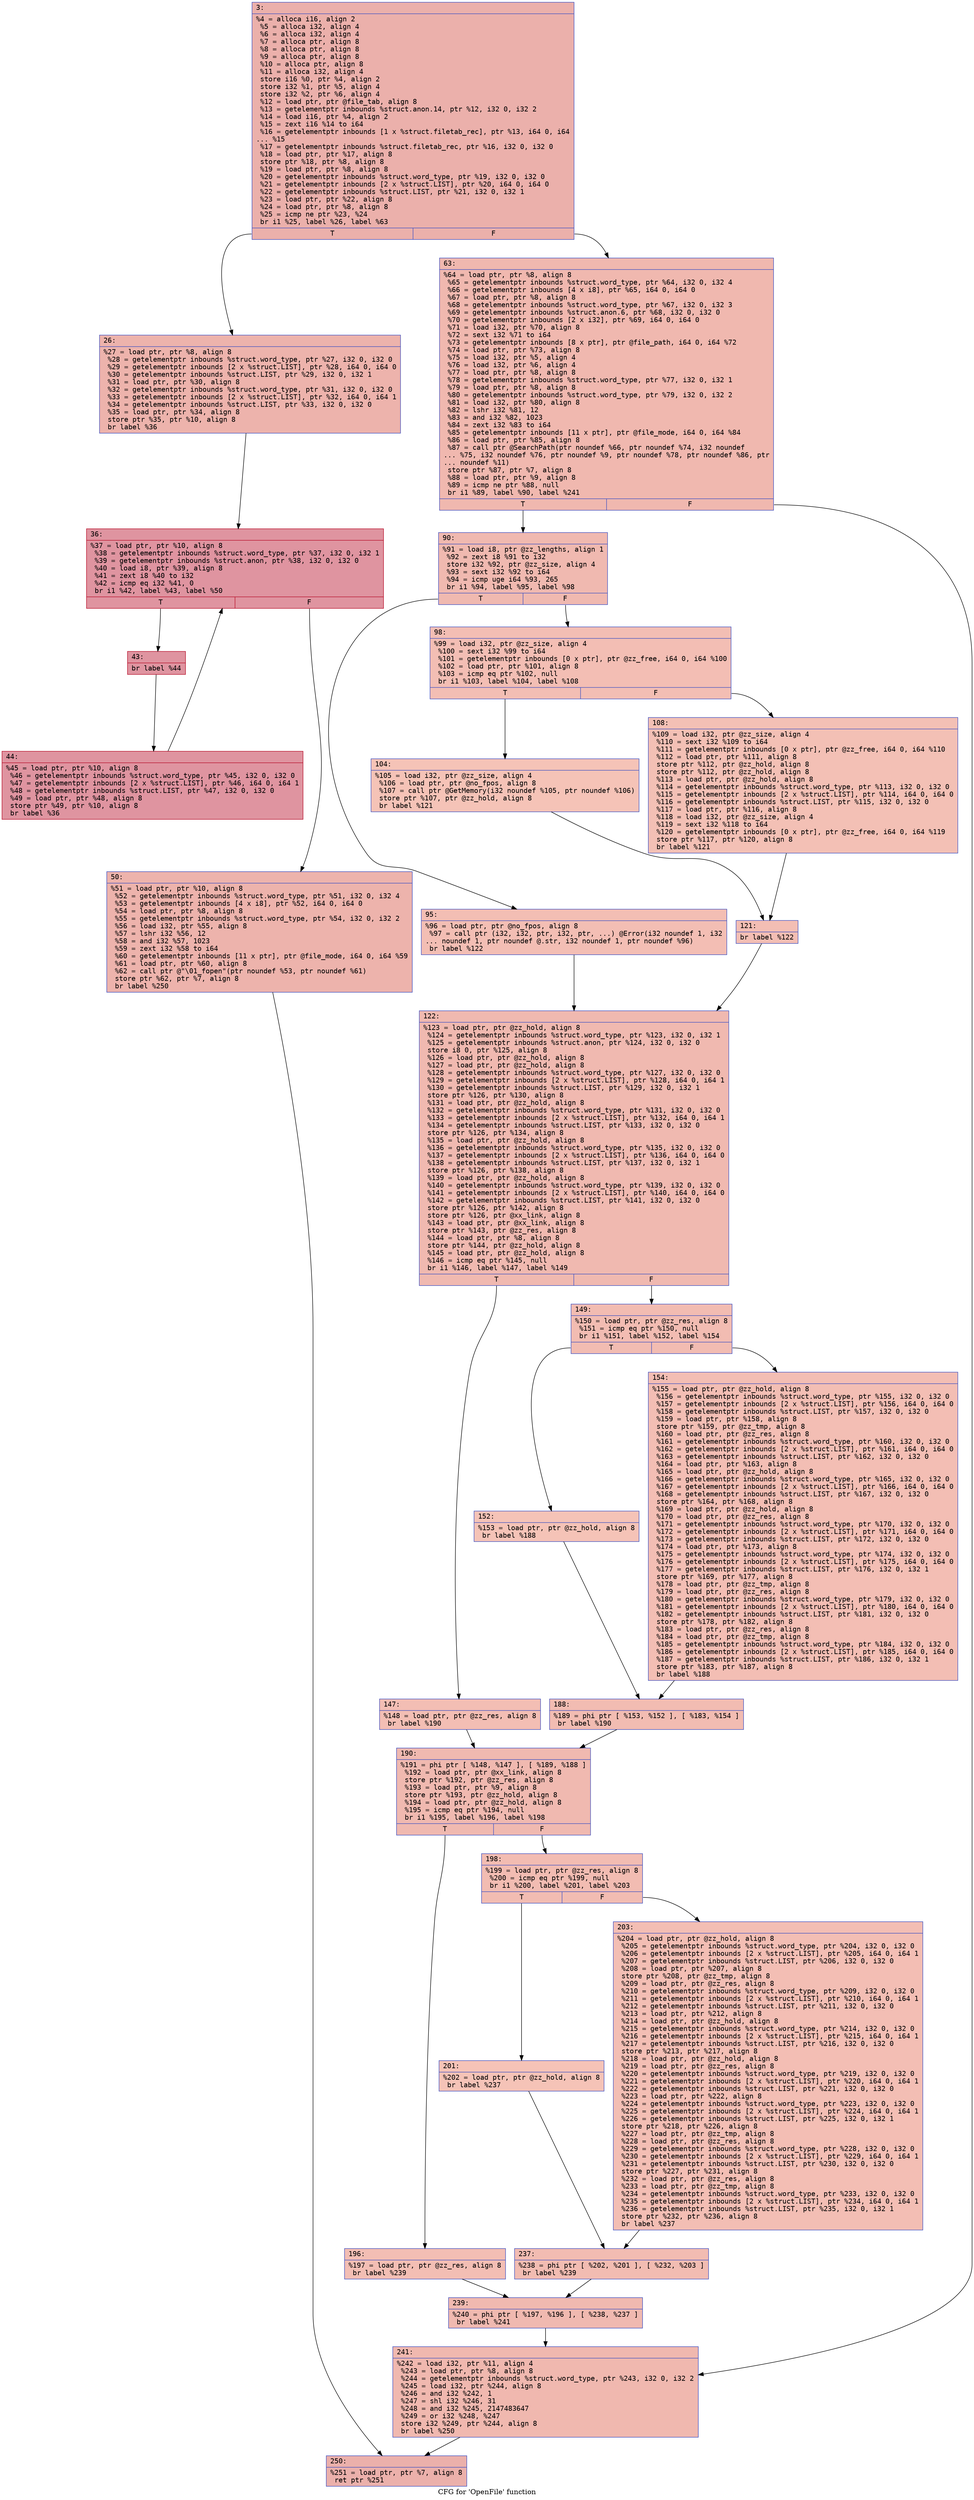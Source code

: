 digraph "CFG for 'OpenFile' function" {
	label="CFG for 'OpenFile' function";

	Node0x60000399b4d0 [shape=record,color="#3d50c3ff", style=filled, fillcolor="#d24b4070" fontname="Courier",label="{3:\l|  %4 = alloca i16, align 2\l  %5 = alloca i32, align 4\l  %6 = alloca i32, align 4\l  %7 = alloca ptr, align 8\l  %8 = alloca ptr, align 8\l  %9 = alloca ptr, align 8\l  %10 = alloca ptr, align 8\l  %11 = alloca i32, align 4\l  store i16 %0, ptr %4, align 2\l  store i32 %1, ptr %5, align 4\l  store i32 %2, ptr %6, align 4\l  %12 = load ptr, ptr @file_tab, align 8\l  %13 = getelementptr inbounds %struct.anon.14, ptr %12, i32 0, i32 2\l  %14 = load i16, ptr %4, align 2\l  %15 = zext i16 %14 to i64\l  %16 = getelementptr inbounds [1 x %struct.filetab_rec], ptr %13, i64 0, i64\l... %15\l  %17 = getelementptr inbounds %struct.filetab_rec, ptr %16, i32 0, i32 0\l  %18 = load ptr, ptr %17, align 8\l  store ptr %18, ptr %8, align 8\l  %19 = load ptr, ptr %8, align 8\l  %20 = getelementptr inbounds %struct.word_type, ptr %19, i32 0, i32 0\l  %21 = getelementptr inbounds [2 x %struct.LIST], ptr %20, i64 0, i64 0\l  %22 = getelementptr inbounds %struct.LIST, ptr %21, i32 0, i32 1\l  %23 = load ptr, ptr %22, align 8\l  %24 = load ptr, ptr %8, align 8\l  %25 = icmp ne ptr %23, %24\l  br i1 %25, label %26, label %63\l|{<s0>T|<s1>F}}"];
	Node0x60000399b4d0:s0 -> Node0x60000399b520[tooltip="3 -> 26\nProbability 62.50%" ];
	Node0x60000399b4d0:s1 -> Node0x60000399b6b0[tooltip="3 -> 63\nProbability 37.50%" ];
	Node0x60000399b520 [shape=record,color="#3d50c3ff", style=filled, fillcolor="#d6524470" fontname="Courier",label="{26:\l|  %27 = load ptr, ptr %8, align 8\l  %28 = getelementptr inbounds %struct.word_type, ptr %27, i32 0, i32 0\l  %29 = getelementptr inbounds [2 x %struct.LIST], ptr %28, i64 0, i64 0\l  %30 = getelementptr inbounds %struct.LIST, ptr %29, i32 0, i32 1\l  %31 = load ptr, ptr %30, align 8\l  %32 = getelementptr inbounds %struct.word_type, ptr %31, i32 0, i32 0\l  %33 = getelementptr inbounds [2 x %struct.LIST], ptr %32, i64 0, i64 1\l  %34 = getelementptr inbounds %struct.LIST, ptr %33, i32 0, i32 0\l  %35 = load ptr, ptr %34, align 8\l  store ptr %35, ptr %10, align 8\l  br label %36\l}"];
	Node0x60000399b520 -> Node0x60000399b570[tooltip="26 -> 36\nProbability 100.00%" ];
	Node0x60000399b570 [shape=record,color="#b70d28ff", style=filled, fillcolor="#b70d2870" fontname="Courier",label="{36:\l|  %37 = load ptr, ptr %10, align 8\l  %38 = getelementptr inbounds %struct.word_type, ptr %37, i32 0, i32 1\l  %39 = getelementptr inbounds %struct.anon, ptr %38, i32 0, i32 0\l  %40 = load i8, ptr %39, align 8\l  %41 = zext i8 %40 to i32\l  %42 = icmp eq i32 %41, 0\l  br i1 %42, label %43, label %50\l|{<s0>T|<s1>F}}"];
	Node0x60000399b570:s0 -> Node0x60000399b5c0[tooltip="36 -> 43\nProbability 96.88%" ];
	Node0x60000399b570:s1 -> Node0x60000399b660[tooltip="36 -> 50\nProbability 3.12%" ];
	Node0x60000399b5c0 [shape=record,color="#b70d28ff", style=filled, fillcolor="#b70d2870" fontname="Courier",label="{43:\l|  br label %44\l}"];
	Node0x60000399b5c0 -> Node0x60000399b610[tooltip="43 -> 44\nProbability 100.00%" ];
	Node0x60000399b610 [shape=record,color="#b70d28ff", style=filled, fillcolor="#b70d2870" fontname="Courier",label="{44:\l|  %45 = load ptr, ptr %10, align 8\l  %46 = getelementptr inbounds %struct.word_type, ptr %45, i32 0, i32 0\l  %47 = getelementptr inbounds [2 x %struct.LIST], ptr %46, i64 0, i64 1\l  %48 = getelementptr inbounds %struct.LIST, ptr %47, i32 0, i32 0\l  %49 = load ptr, ptr %48, align 8\l  store ptr %49, ptr %10, align 8\l  br label %36\l}"];
	Node0x60000399b610 -> Node0x60000399b570[tooltip="44 -> 36\nProbability 100.00%" ];
	Node0x60000399b660 [shape=record,color="#3d50c3ff", style=filled, fillcolor="#d6524470" fontname="Courier",label="{50:\l|  %51 = load ptr, ptr %10, align 8\l  %52 = getelementptr inbounds %struct.word_type, ptr %51, i32 0, i32 4\l  %53 = getelementptr inbounds [4 x i8], ptr %52, i64 0, i64 0\l  %54 = load ptr, ptr %8, align 8\l  %55 = getelementptr inbounds %struct.word_type, ptr %54, i32 0, i32 2\l  %56 = load i32, ptr %55, align 8\l  %57 = lshr i32 %56, 12\l  %58 = and i32 %57, 1023\l  %59 = zext i32 %58 to i64\l  %60 = getelementptr inbounds [11 x ptr], ptr @file_mode, i64 0, i64 %59\l  %61 = load ptr, ptr %60, align 8\l  %62 = call ptr @\"\\01_fopen\"(ptr noundef %53, ptr noundef %61)\l  store ptr %62, ptr %7, align 8\l  br label %250\l}"];
	Node0x60000399b660 -> Node0x60000399bd40[tooltip="50 -> 250\nProbability 100.00%" ];
	Node0x60000399b6b0 [shape=record,color="#3d50c3ff", style=filled, fillcolor="#dc5d4a70" fontname="Courier",label="{63:\l|  %64 = load ptr, ptr %8, align 8\l  %65 = getelementptr inbounds %struct.word_type, ptr %64, i32 0, i32 4\l  %66 = getelementptr inbounds [4 x i8], ptr %65, i64 0, i64 0\l  %67 = load ptr, ptr %8, align 8\l  %68 = getelementptr inbounds %struct.word_type, ptr %67, i32 0, i32 3\l  %69 = getelementptr inbounds %struct.anon.6, ptr %68, i32 0, i32 0\l  %70 = getelementptr inbounds [2 x i32], ptr %69, i64 0, i64 0\l  %71 = load i32, ptr %70, align 8\l  %72 = sext i32 %71 to i64\l  %73 = getelementptr inbounds [8 x ptr], ptr @file_path, i64 0, i64 %72\l  %74 = load ptr, ptr %73, align 8\l  %75 = load i32, ptr %5, align 4\l  %76 = load i32, ptr %6, align 4\l  %77 = load ptr, ptr %8, align 8\l  %78 = getelementptr inbounds %struct.word_type, ptr %77, i32 0, i32 1\l  %79 = load ptr, ptr %8, align 8\l  %80 = getelementptr inbounds %struct.word_type, ptr %79, i32 0, i32 2\l  %81 = load i32, ptr %80, align 8\l  %82 = lshr i32 %81, 12\l  %83 = and i32 %82, 1023\l  %84 = zext i32 %83 to i64\l  %85 = getelementptr inbounds [11 x ptr], ptr @file_mode, i64 0, i64 %84\l  %86 = load ptr, ptr %85, align 8\l  %87 = call ptr @SearchPath(ptr noundef %66, ptr noundef %74, i32 noundef\l... %75, i32 noundef %76, ptr noundef %9, ptr noundef %78, ptr noundef %86, ptr\l... noundef %11)\l  store ptr %87, ptr %7, align 8\l  %88 = load ptr, ptr %9, align 8\l  %89 = icmp ne ptr %88, null\l  br i1 %89, label %90, label %241\l|{<s0>T|<s1>F}}"];
	Node0x60000399b6b0:s0 -> Node0x60000399b700[tooltip="63 -> 90\nProbability 62.50%" ];
	Node0x60000399b6b0:s1 -> Node0x60000399bcf0[tooltip="63 -> 241\nProbability 37.50%" ];
	Node0x60000399b700 [shape=record,color="#3d50c3ff", style=filled, fillcolor="#de614d70" fontname="Courier",label="{90:\l|  %91 = load i8, ptr @zz_lengths, align 1\l  %92 = zext i8 %91 to i32\l  store i32 %92, ptr @zz_size, align 4\l  %93 = sext i32 %92 to i64\l  %94 = icmp uge i64 %93, 265\l  br i1 %94, label %95, label %98\l|{<s0>T|<s1>F}}"];
	Node0x60000399b700:s0 -> Node0x60000399b750[tooltip="90 -> 95\nProbability 50.00%" ];
	Node0x60000399b700:s1 -> Node0x60000399b7a0[tooltip="90 -> 98\nProbability 50.00%" ];
	Node0x60000399b750 [shape=record,color="#3d50c3ff", style=filled, fillcolor="#e36c5570" fontname="Courier",label="{95:\l|  %96 = load ptr, ptr @no_fpos, align 8\l  %97 = call ptr (i32, i32, ptr, i32, ptr, ...) @Error(i32 noundef 1, i32\l... noundef 1, ptr noundef @.str, i32 noundef 1, ptr noundef %96)\l  br label %122\l}"];
	Node0x60000399b750 -> Node0x60000399b8e0[tooltip="95 -> 122\nProbability 100.00%" ];
	Node0x60000399b7a0 [shape=record,color="#3d50c3ff", style=filled, fillcolor="#e36c5570" fontname="Courier",label="{98:\l|  %99 = load i32, ptr @zz_size, align 4\l  %100 = sext i32 %99 to i64\l  %101 = getelementptr inbounds [0 x ptr], ptr @zz_free, i64 0, i64 %100\l  %102 = load ptr, ptr %101, align 8\l  %103 = icmp eq ptr %102, null\l  br i1 %103, label %104, label %108\l|{<s0>T|<s1>F}}"];
	Node0x60000399b7a0:s0 -> Node0x60000399b7f0[tooltip="98 -> 104\nProbability 37.50%" ];
	Node0x60000399b7a0:s1 -> Node0x60000399b840[tooltip="98 -> 108\nProbability 62.50%" ];
	Node0x60000399b7f0 [shape=record,color="#3d50c3ff", style=filled, fillcolor="#e8765c70" fontname="Courier",label="{104:\l|  %105 = load i32, ptr @zz_size, align 4\l  %106 = load ptr, ptr @no_fpos, align 8\l  %107 = call ptr @GetMemory(i32 noundef %105, ptr noundef %106)\l  store ptr %107, ptr @zz_hold, align 8\l  br label %121\l}"];
	Node0x60000399b7f0 -> Node0x60000399b890[tooltip="104 -> 121\nProbability 100.00%" ];
	Node0x60000399b840 [shape=record,color="#3d50c3ff", style=filled, fillcolor="#e5705870" fontname="Courier",label="{108:\l|  %109 = load i32, ptr @zz_size, align 4\l  %110 = sext i32 %109 to i64\l  %111 = getelementptr inbounds [0 x ptr], ptr @zz_free, i64 0, i64 %110\l  %112 = load ptr, ptr %111, align 8\l  store ptr %112, ptr @zz_hold, align 8\l  store ptr %112, ptr @zz_hold, align 8\l  %113 = load ptr, ptr @zz_hold, align 8\l  %114 = getelementptr inbounds %struct.word_type, ptr %113, i32 0, i32 0\l  %115 = getelementptr inbounds [2 x %struct.LIST], ptr %114, i64 0, i64 0\l  %116 = getelementptr inbounds %struct.LIST, ptr %115, i32 0, i32 0\l  %117 = load ptr, ptr %116, align 8\l  %118 = load i32, ptr @zz_size, align 4\l  %119 = sext i32 %118 to i64\l  %120 = getelementptr inbounds [0 x ptr], ptr @zz_free, i64 0, i64 %119\l  store ptr %117, ptr %120, align 8\l  br label %121\l}"];
	Node0x60000399b840 -> Node0x60000399b890[tooltip="108 -> 121\nProbability 100.00%" ];
	Node0x60000399b890 [shape=record,color="#3d50c3ff", style=filled, fillcolor="#e36c5570" fontname="Courier",label="{121:\l|  br label %122\l}"];
	Node0x60000399b890 -> Node0x60000399b8e0[tooltip="121 -> 122\nProbability 100.00%" ];
	Node0x60000399b8e0 [shape=record,color="#3d50c3ff", style=filled, fillcolor="#de614d70" fontname="Courier",label="{122:\l|  %123 = load ptr, ptr @zz_hold, align 8\l  %124 = getelementptr inbounds %struct.word_type, ptr %123, i32 0, i32 1\l  %125 = getelementptr inbounds %struct.anon, ptr %124, i32 0, i32 0\l  store i8 0, ptr %125, align 8\l  %126 = load ptr, ptr @zz_hold, align 8\l  %127 = load ptr, ptr @zz_hold, align 8\l  %128 = getelementptr inbounds %struct.word_type, ptr %127, i32 0, i32 0\l  %129 = getelementptr inbounds [2 x %struct.LIST], ptr %128, i64 0, i64 1\l  %130 = getelementptr inbounds %struct.LIST, ptr %129, i32 0, i32 1\l  store ptr %126, ptr %130, align 8\l  %131 = load ptr, ptr @zz_hold, align 8\l  %132 = getelementptr inbounds %struct.word_type, ptr %131, i32 0, i32 0\l  %133 = getelementptr inbounds [2 x %struct.LIST], ptr %132, i64 0, i64 1\l  %134 = getelementptr inbounds %struct.LIST, ptr %133, i32 0, i32 0\l  store ptr %126, ptr %134, align 8\l  %135 = load ptr, ptr @zz_hold, align 8\l  %136 = getelementptr inbounds %struct.word_type, ptr %135, i32 0, i32 0\l  %137 = getelementptr inbounds [2 x %struct.LIST], ptr %136, i64 0, i64 0\l  %138 = getelementptr inbounds %struct.LIST, ptr %137, i32 0, i32 1\l  store ptr %126, ptr %138, align 8\l  %139 = load ptr, ptr @zz_hold, align 8\l  %140 = getelementptr inbounds %struct.word_type, ptr %139, i32 0, i32 0\l  %141 = getelementptr inbounds [2 x %struct.LIST], ptr %140, i64 0, i64 0\l  %142 = getelementptr inbounds %struct.LIST, ptr %141, i32 0, i32 0\l  store ptr %126, ptr %142, align 8\l  store ptr %126, ptr @xx_link, align 8\l  %143 = load ptr, ptr @xx_link, align 8\l  store ptr %143, ptr @zz_res, align 8\l  %144 = load ptr, ptr %8, align 8\l  store ptr %144, ptr @zz_hold, align 8\l  %145 = load ptr, ptr @zz_hold, align 8\l  %146 = icmp eq ptr %145, null\l  br i1 %146, label %147, label %149\l|{<s0>T|<s1>F}}"];
	Node0x60000399b8e0:s0 -> Node0x60000399b930[tooltip="122 -> 147\nProbability 37.50%" ];
	Node0x60000399b8e0:s1 -> Node0x60000399b980[tooltip="122 -> 149\nProbability 62.50%" ];
	Node0x60000399b930 [shape=record,color="#3d50c3ff", style=filled, fillcolor="#e36c5570" fontname="Courier",label="{147:\l|  %148 = load ptr, ptr @zz_res, align 8\l  br label %190\l}"];
	Node0x60000399b930 -> Node0x60000399bac0[tooltip="147 -> 190\nProbability 100.00%" ];
	Node0x60000399b980 [shape=record,color="#3d50c3ff", style=filled, fillcolor="#e1675170" fontname="Courier",label="{149:\l|  %150 = load ptr, ptr @zz_res, align 8\l  %151 = icmp eq ptr %150, null\l  br i1 %151, label %152, label %154\l|{<s0>T|<s1>F}}"];
	Node0x60000399b980:s0 -> Node0x60000399b9d0[tooltip="149 -> 152\nProbability 37.50%" ];
	Node0x60000399b980:s1 -> Node0x60000399ba20[tooltip="149 -> 154\nProbability 62.50%" ];
	Node0x60000399b9d0 [shape=record,color="#3d50c3ff", style=filled, fillcolor="#e8765c70" fontname="Courier",label="{152:\l|  %153 = load ptr, ptr @zz_hold, align 8\l  br label %188\l}"];
	Node0x60000399b9d0 -> Node0x60000399ba70[tooltip="152 -> 188\nProbability 100.00%" ];
	Node0x60000399ba20 [shape=record,color="#3d50c3ff", style=filled, fillcolor="#e36c5570" fontname="Courier",label="{154:\l|  %155 = load ptr, ptr @zz_hold, align 8\l  %156 = getelementptr inbounds %struct.word_type, ptr %155, i32 0, i32 0\l  %157 = getelementptr inbounds [2 x %struct.LIST], ptr %156, i64 0, i64 0\l  %158 = getelementptr inbounds %struct.LIST, ptr %157, i32 0, i32 0\l  %159 = load ptr, ptr %158, align 8\l  store ptr %159, ptr @zz_tmp, align 8\l  %160 = load ptr, ptr @zz_res, align 8\l  %161 = getelementptr inbounds %struct.word_type, ptr %160, i32 0, i32 0\l  %162 = getelementptr inbounds [2 x %struct.LIST], ptr %161, i64 0, i64 0\l  %163 = getelementptr inbounds %struct.LIST, ptr %162, i32 0, i32 0\l  %164 = load ptr, ptr %163, align 8\l  %165 = load ptr, ptr @zz_hold, align 8\l  %166 = getelementptr inbounds %struct.word_type, ptr %165, i32 0, i32 0\l  %167 = getelementptr inbounds [2 x %struct.LIST], ptr %166, i64 0, i64 0\l  %168 = getelementptr inbounds %struct.LIST, ptr %167, i32 0, i32 0\l  store ptr %164, ptr %168, align 8\l  %169 = load ptr, ptr @zz_hold, align 8\l  %170 = load ptr, ptr @zz_res, align 8\l  %171 = getelementptr inbounds %struct.word_type, ptr %170, i32 0, i32 0\l  %172 = getelementptr inbounds [2 x %struct.LIST], ptr %171, i64 0, i64 0\l  %173 = getelementptr inbounds %struct.LIST, ptr %172, i32 0, i32 0\l  %174 = load ptr, ptr %173, align 8\l  %175 = getelementptr inbounds %struct.word_type, ptr %174, i32 0, i32 0\l  %176 = getelementptr inbounds [2 x %struct.LIST], ptr %175, i64 0, i64 0\l  %177 = getelementptr inbounds %struct.LIST, ptr %176, i32 0, i32 1\l  store ptr %169, ptr %177, align 8\l  %178 = load ptr, ptr @zz_tmp, align 8\l  %179 = load ptr, ptr @zz_res, align 8\l  %180 = getelementptr inbounds %struct.word_type, ptr %179, i32 0, i32 0\l  %181 = getelementptr inbounds [2 x %struct.LIST], ptr %180, i64 0, i64 0\l  %182 = getelementptr inbounds %struct.LIST, ptr %181, i32 0, i32 0\l  store ptr %178, ptr %182, align 8\l  %183 = load ptr, ptr @zz_res, align 8\l  %184 = load ptr, ptr @zz_tmp, align 8\l  %185 = getelementptr inbounds %struct.word_type, ptr %184, i32 0, i32 0\l  %186 = getelementptr inbounds [2 x %struct.LIST], ptr %185, i64 0, i64 0\l  %187 = getelementptr inbounds %struct.LIST, ptr %186, i32 0, i32 1\l  store ptr %183, ptr %187, align 8\l  br label %188\l}"];
	Node0x60000399ba20 -> Node0x60000399ba70[tooltip="154 -> 188\nProbability 100.00%" ];
	Node0x60000399ba70 [shape=record,color="#3d50c3ff", style=filled, fillcolor="#e1675170" fontname="Courier",label="{188:\l|  %189 = phi ptr [ %153, %152 ], [ %183, %154 ]\l  br label %190\l}"];
	Node0x60000399ba70 -> Node0x60000399bac0[tooltip="188 -> 190\nProbability 100.00%" ];
	Node0x60000399bac0 [shape=record,color="#3d50c3ff", style=filled, fillcolor="#de614d70" fontname="Courier",label="{190:\l|  %191 = phi ptr [ %148, %147 ], [ %189, %188 ]\l  %192 = load ptr, ptr @xx_link, align 8\l  store ptr %192, ptr @zz_res, align 8\l  %193 = load ptr, ptr %9, align 8\l  store ptr %193, ptr @zz_hold, align 8\l  %194 = load ptr, ptr @zz_hold, align 8\l  %195 = icmp eq ptr %194, null\l  br i1 %195, label %196, label %198\l|{<s0>T|<s1>F}}"];
	Node0x60000399bac0:s0 -> Node0x60000399bb10[tooltip="190 -> 196\nProbability 37.50%" ];
	Node0x60000399bac0:s1 -> Node0x60000399bb60[tooltip="190 -> 198\nProbability 62.50%" ];
	Node0x60000399bb10 [shape=record,color="#3d50c3ff", style=filled, fillcolor="#e36c5570" fontname="Courier",label="{196:\l|  %197 = load ptr, ptr @zz_res, align 8\l  br label %239\l}"];
	Node0x60000399bb10 -> Node0x60000399bca0[tooltip="196 -> 239\nProbability 100.00%" ];
	Node0x60000399bb60 [shape=record,color="#3d50c3ff", style=filled, fillcolor="#e1675170" fontname="Courier",label="{198:\l|  %199 = load ptr, ptr @zz_res, align 8\l  %200 = icmp eq ptr %199, null\l  br i1 %200, label %201, label %203\l|{<s0>T|<s1>F}}"];
	Node0x60000399bb60:s0 -> Node0x60000399bbb0[tooltip="198 -> 201\nProbability 37.50%" ];
	Node0x60000399bb60:s1 -> Node0x60000399bc00[tooltip="198 -> 203\nProbability 62.50%" ];
	Node0x60000399bbb0 [shape=record,color="#3d50c3ff", style=filled, fillcolor="#e8765c70" fontname="Courier",label="{201:\l|  %202 = load ptr, ptr @zz_hold, align 8\l  br label %237\l}"];
	Node0x60000399bbb0 -> Node0x60000399bc50[tooltip="201 -> 237\nProbability 100.00%" ];
	Node0x60000399bc00 [shape=record,color="#3d50c3ff", style=filled, fillcolor="#e36c5570" fontname="Courier",label="{203:\l|  %204 = load ptr, ptr @zz_hold, align 8\l  %205 = getelementptr inbounds %struct.word_type, ptr %204, i32 0, i32 0\l  %206 = getelementptr inbounds [2 x %struct.LIST], ptr %205, i64 0, i64 1\l  %207 = getelementptr inbounds %struct.LIST, ptr %206, i32 0, i32 0\l  %208 = load ptr, ptr %207, align 8\l  store ptr %208, ptr @zz_tmp, align 8\l  %209 = load ptr, ptr @zz_res, align 8\l  %210 = getelementptr inbounds %struct.word_type, ptr %209, i32 0, i32 0\l  %211 = getelementptr inbounds [2 x %struct.LIST], ptr %210, i64 0, i64 1\l  %212 = getelementptr inbounds %struct.LIST, ptr %211, i32 0, i32 0\l  %213 = load ptr, ptr %212, align 8\l  %214 = load ptr, ptr @zz_hold, align 8\l  %215 = getelementptr inbounds %struct.word_type, ptr %214, i32 0, i32 0\l  %216 = getelementptr inbounds [2 x %struct.LIST], ptr %215, i64 0, i64 1\l  %217 = getelementptr inbounds %struct.LIST, ptr %216, i32 0, i32 0\l  store ptr %213, ptr %217, align 8\l  %218 = load ptr, ptr @zz_hold, align 8\l  %219 = load ptr, ptr @zz_res, align 8\l  %220 = getelementptr inbounds %struct.word_type, ptr %219, i32 0, i32 0\l  %221 = getelementptr inbounds [2 x %struct.LIST], ptr %220, i64 0, i64 1\l  %222 = getelementptr inbounds %struct.LIST, ptr %221, i32 0, i32 0\l  %223 = load ptr, ptr %222, align 8\l  %224 = getelementptr inbounds %struct.word_type, ptr %223, i32 0, i32 0\l  %225 = getelementptr inbounds [2 x %struct.LIST], ptr %224, i64 0, i64 1\l  %226 = getelementptr inbounds %struct.LIST, ptr %225, i32 0, i32 1\l  store ptr %218, ptr %226, align 8\l  %227 = load ptr, ptr @zz_tmp, align 8\l  %228 = load ptr, ptr @zz_res, align 8\l  %229 = getelementptr inbounds %struct.word_type, ptr %228, i32 0, i32 0\l  %230 = getelementptr inbounds [2 x %struct.LIST], ptr %229, i64 0, i64 1\l  %231 = getelementptr inbounds %struct.LIST, ptr %230, i32 0, i32 0\l  store ptr %227, ptr %231, align 8\l  %232 = load ptr, ptr @zz_res, align 8\l  %233 = load ptr, ptr @zz_tmp, align 8\l  %234 = getelementptr inbounds %struct.word_type, ptr %233, i32 0, i32 0\l  %235 = getelementptr inbounds [2 x %struct.LIST], ptr %234, i64 0, i64 1\l  %236 = getelementptr inbounds %struct.LIST, ptr %235, i32 0, i32 1\l  store ptr %232, ptr %236, align 8\l  br label %237\l}"];
	Node0x60000399bc00 -> Node0x60000399bc50[tooltip="203 -> 237\nProbability 100.00%" ];
	Node0x60000399bc50 [shape=record,color="#3d50c3ff", style=filled, fillcolor="#e1675170" fontname="Courier",label="{237:\l|  %238 = phi ptr [ %202, %201 ], [ %232, %203 ]\l  br label %239\l}"];
	Node0x60000399bc50 -> Node0x60000399bca0[tooltip="237 -> 239\nProbability 100.00%" ];
	Node0x60000399bca0 [shape=record,color="#3d50c3ff", style=filled, fillcolor="#de614d70" fontname="Courier",label="{239:\l|  %240 = phi ptr [ %197, %196 ], [ %238, %237 ]\l  br label %241\l}"];
	Node0x60000399bca0 -> Node0x60000399bcf0[tooltip="239 -> 241\nProbability 100.00%" ];
	Node0x60000399bcf0 [shape=record,color="#3d50c3ff", style=filled, fillcolor="#dc5d4a70" fontname="Courier",label="{241:\l|  %242 = load i32, ptr %11, align 4\l  %243 = load ptr, ptr %8, align 8\l  %244 = getelementptr inbounds %struct.word_type, ptr %243, i32 0, i32 2\l  %245 = load i32, ptr %244, align 8\l  %246 = and i32 %242, 1\l  %247 = shl i32 %246, 31\l  %248 = and i32 %245, 2147483647\l  %249 = or i32 %248, %247\l  store i32 %249, ptr %244, align 8\l  br label %250\l}"];
	Node0x60000399bcf0 -> Node0x60000399bd40[tooltip="241 -> 250\nProbability 100.00%" ];
	Node0x60000399bd40 [shape=record,color="#3d50c3ff", style=filled, fillcolor="#d24b4070" fontname="Courier",label="{250:\l|  %251 = load ptr, ptr %7, align 8\l  ret ptr %251\l}"];
}

